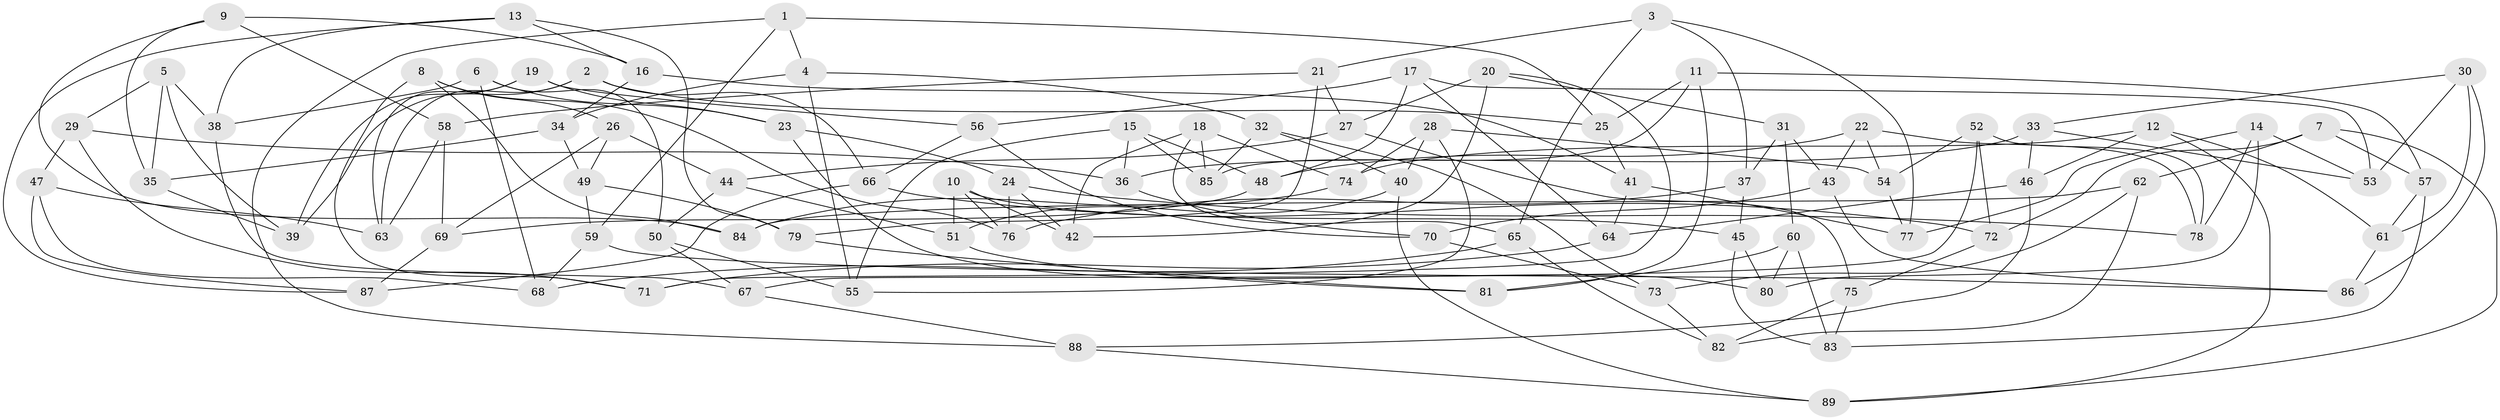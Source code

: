 // coarse degree distribution, {3: 0.11428571428571428, 4: 0.42857142857142855, 5: 0.2, 2: 0.02857142857142857, 9: 0.02857142857142857, 7: 0.02857142857142857, 6: 0.08571428571428572, 14: 0.02857142857142857, 15: 0.02857142857142857, 8: 0.02857142857142857}
// Generated by graph-tools (version 1.1) at 2025/04/03/04/25 22:04:05]
// undirected, 89 vertices, 178 edges
graph export_dot {
graph [start="1"]
  node [color=gray90,style=filled];
  1;
  2;
  3;
  4;
  5;
  6;
  7;
  8;
  9;
  10;
  11;
  12;
  13;
  14;
  15;
  16;
  17;
  18;
  19;
  20;
  21;
  22;
  23;
  24;
  25;
  26;
  27;
  28;
  29;
  30;
  31;
  32;
  33;
  34;
  35;
  36;
  37;
  38;
  39;
  40;
  41;
  42;
  43;
  44;
  45;
  46;
  47;
  48;
  49;
  50;
  51;
  52;
  53;
  54;
  55;
  56;
  57;
  58;
  59;
  60;
  61;
  62;
  63;
  64;
  65;
  66;
  67;
  68;
  69;
  70;
  71;
  72;
  73;
  74;
  75;
  76;
  77;
  78;
  79;
  80;
  81;
  82;
  83;
  84;
  85;
  86;
  87;
  88;
  89;
  1 -- 4;
  1 -- 59;
  1 -- 88;
  1 -- 25;
  2 -- 39;
  2 -- 25;
  2 -- 63;
  2 -- 66;
  3 -- 65;
  3 -- 21;
  3 -- 37;
  3 -- 77;
  4 -- 34;
  4 -- 55;
  4 -- 32;
  5 -- 29;
  5 -- 35;
  5 -- 38;
  5 -- 39;
  6 -- 23;
  6 -- 50;
  6 -- 68;
  6 -- 38;
  7 -- 57;
  7 -- 62;
  7 -- 89;
  7 -- 72;
  8 -- 71;
  8 -- 84;
  8 -- 76;
  8 -- 26;
  9 -- 16;
  9 -- 84;
  9 -- 58;
  9 -- 35;
  10 -- 76;
  10 -- 45;
  10 -- 42;
  10 -- 51;
  11 -- 85;
  11 -- 81;
  11 -- 25;
  11 -- 57;
  12 -- 46;
  12 -- 89;
  12 -- 61;
  12 -- 74;
  13 -- 79;
  13 -- 38;
  13 -- 16;
  13 -- 87;
  14 -- 80;
  14 -- 78;
  14 -- 77;
  14 -- 53;
  15 -- 48;
  15 -- 55;
  15 -- 36;
  15 -- 85;
  16 -- 41;
  16 -- 34;
  17 -- 48;
  17 -- 64;
  17 -- 56;
  17 -- 53;
  18 -- 65;
  18 -- 74;
  18 -- 42;
  18 -- 85;
  19 -- 63;
  19 -- 23;
  19 -- 56;
  19 -- 39;
  20 -- 31;
  20 -- 42;
  20 -- 71;
  20 -- 27;
  21 -- 79;
  21 -- 27;
  21 -- 58;
  22 -- 78;
  22 -- 54;
  22 -- 43;
  22 -- 48;
  23 -- 24;
  23 -- 80;
  24 -- 76;
  24 -- 42;
  24 -- 78;
  25 -- 41;
  26 -- 69;
  26 -- 49;
  26 -- 44;
  27 -- 75;
  27 -- 44;
  28 -- 74;
  28 -- 55;
  28 -- 54;
  28 -- 40;
  29 -- 47;
  29 -- 71;
  29 -- 36;
  30 -- 53;
  30 -- 33;
  30 -- 61;
  30 -- 86;
  31 -- 43;
  31 -- 60;
  31 -- 37;
  32 -- 40;
  32 -- 85;
  32 -- 73;
  33 -- 36;
  33 -- 53;
  33 -- 46;
  34 -- 49;
  34 -- 35;
  35 -- 39;
  36 -- 70;
  37 -- 76;
  37 -- 45;
  38 -- 67;
  40 -- 89;
  40 -- 51;
  41 -- 77;
  41 -- 64;
  43 -- 86;
  43 -- 70;
  44 -- 51;
  44 -- 50;
  45 -- 83;
  45 -- 80;
  46 -- 64;
  46 -- 88;
  47 -- 63;
  47 -- 68;
  47 -- 87;
  48 -- 69;
  49 -- 59;
  49 -- 79;
  50 -- 55;
  50 -- 67;
  51 -- 81;
  52 -- 54;
  52 -- 78;
  52 -- 72;
  52 -- 67;
  54 -- 77;
  56 -- 70;
  56 -- 66;
  57 -- 83;
  57 -- 61;
  58 -- 63;
  58 -- 69;
  59 -- 68;
  59 -- 86;
  60 -- 80;
  60 -- 81;
  60 -- 83;
  61 -- 86;
  62 -- 82;
  62 -- 73;
  62 -- 84;
  64 -- 71;
  65 -- 68;
  65 -- 82;
  66 -- 87;
  66 -- 72;
  67 -- 88;
  69 -- 87;
  70 -- 73;
  72 -- 75;
  73 -- 82;
  74 -- 84;
  75 -- 82;
  75 -- 83;
  79 -- 81;
  88 -- 89;
}
